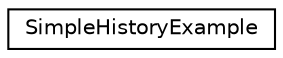 digraph "Graphical Class Hierarchy"
{
  edge [fontname="Helvetica",fontsize="10",labelfontname="Helvetica",labelfontsize="10"];
  node [fontname="Helvetica",fontsize="10",shape=record];
  rankdir="LR";
  Node1 [label="SimpleHistoryExample",height=0.2,width=0.4,color="black", fillcolor="white", style="filled",URL="$class_simple_history_example.html"];
}
